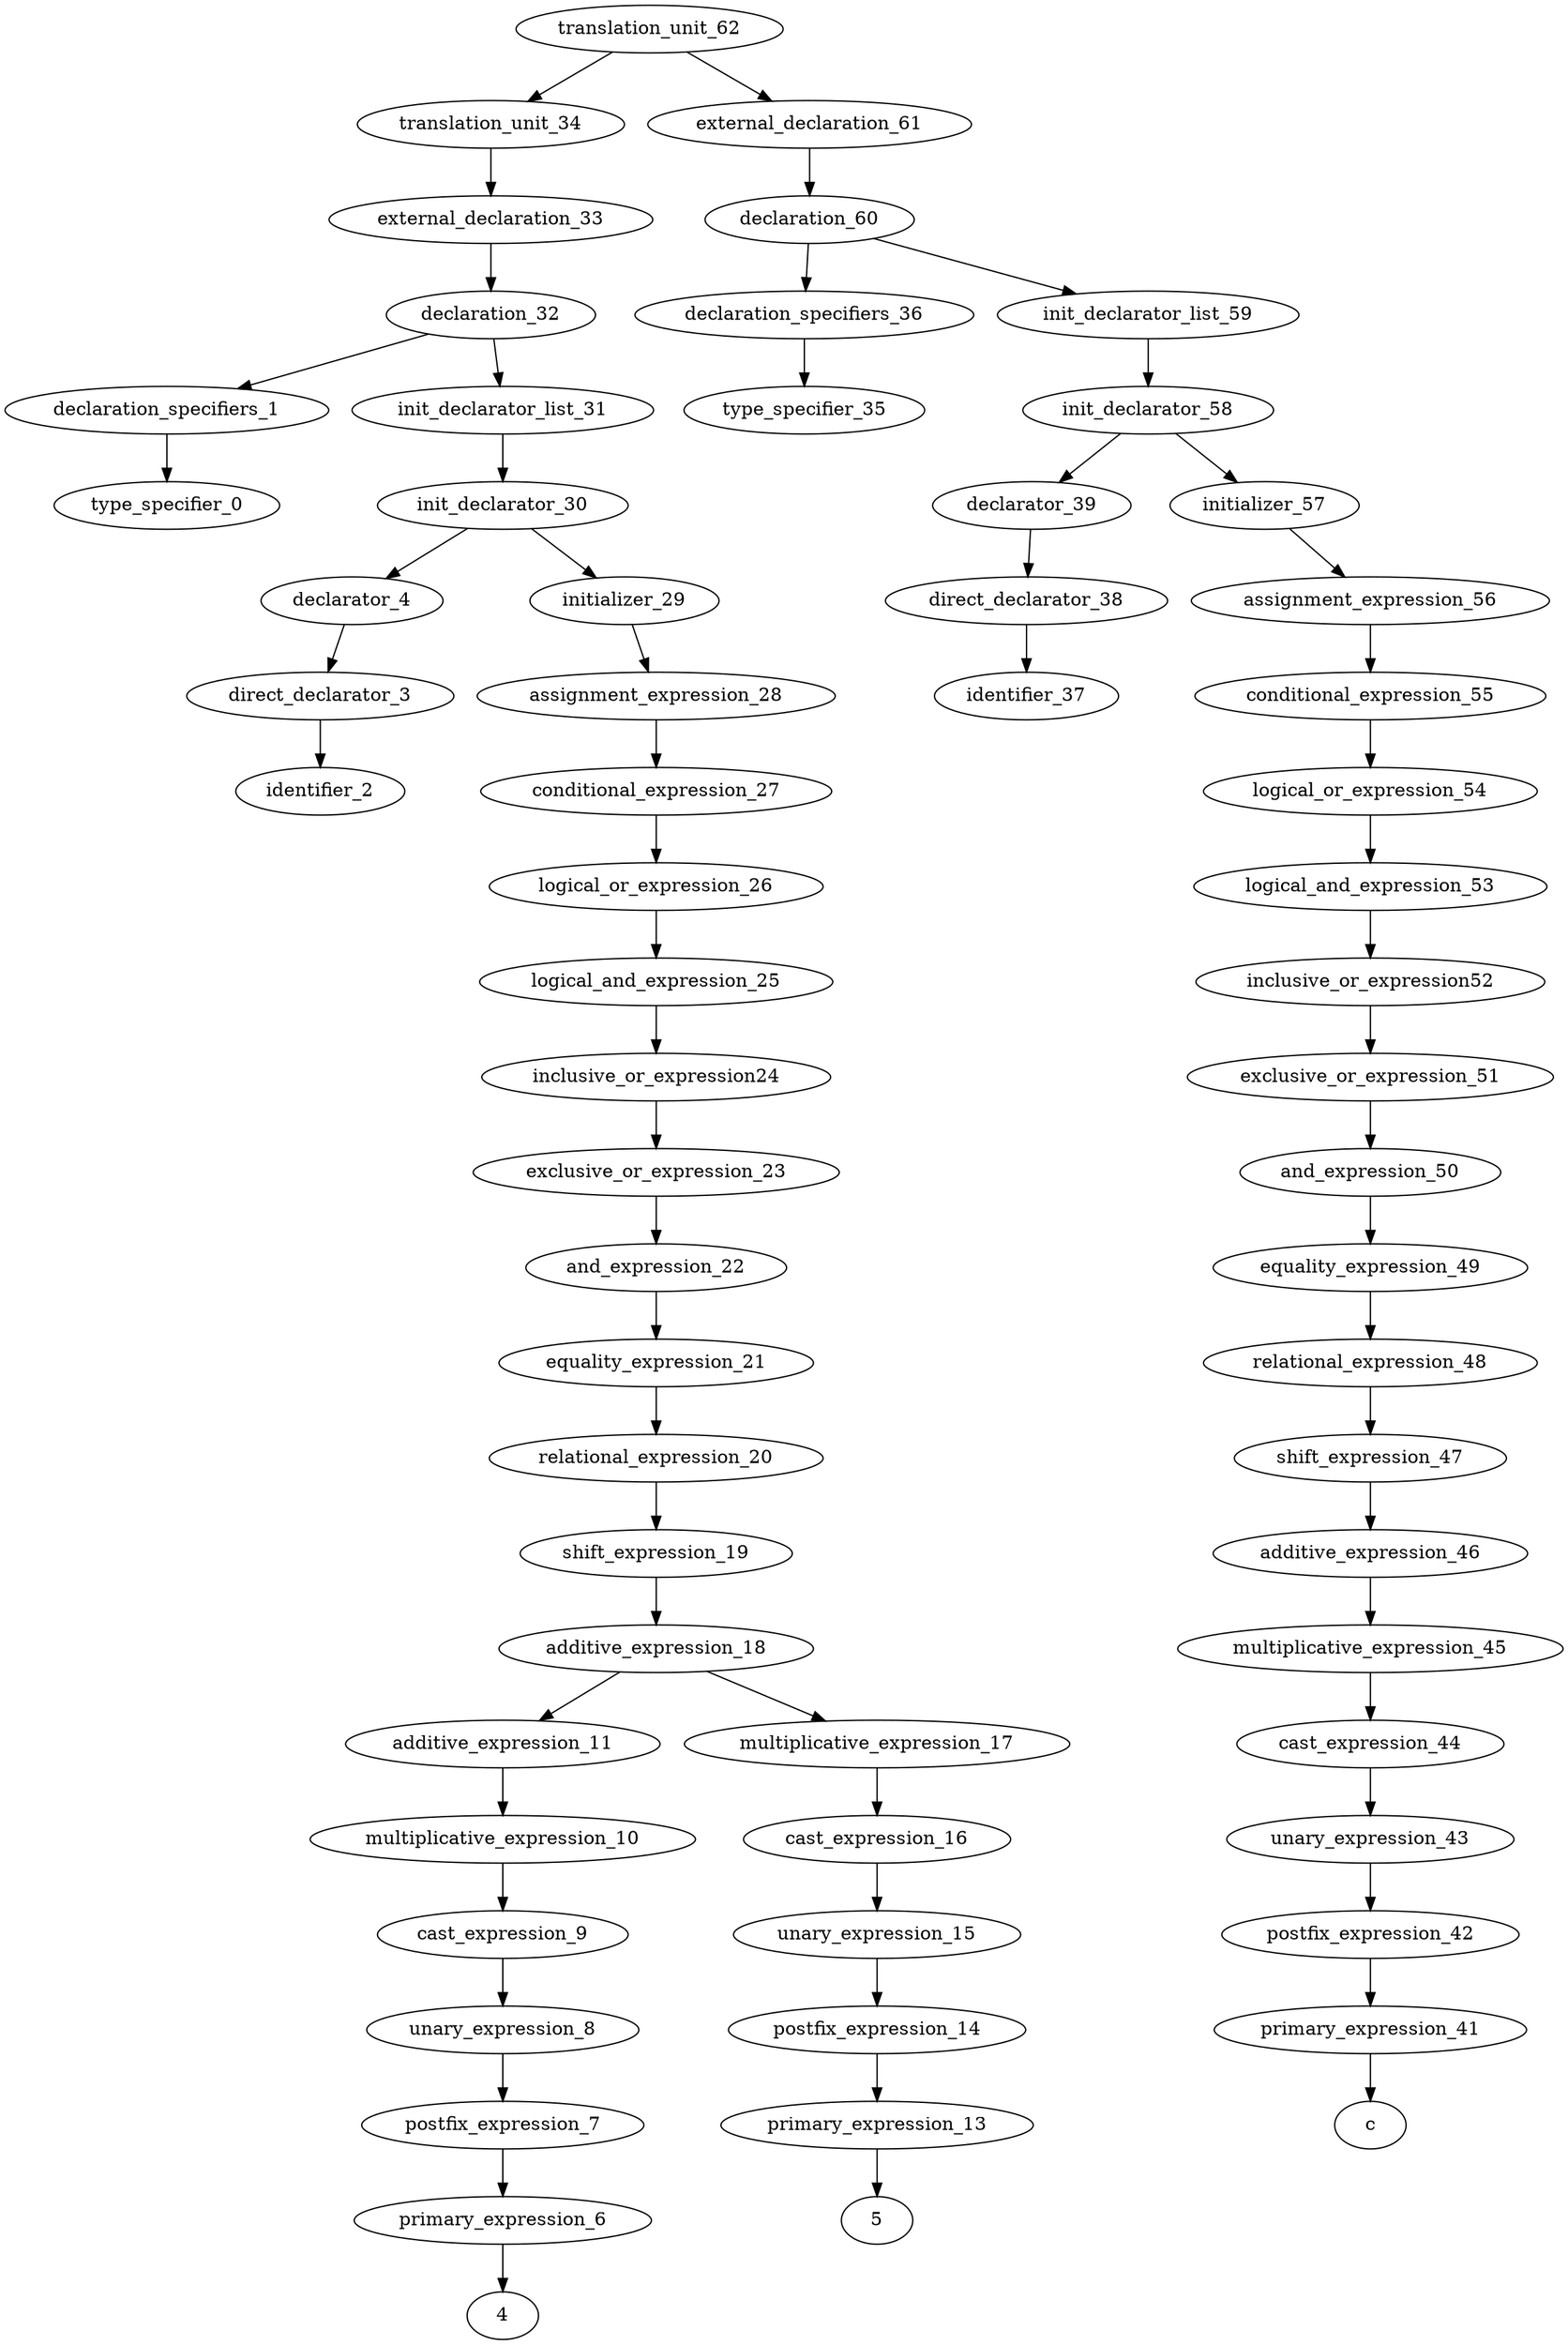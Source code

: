 digraph AST {
	translation_unit_62 -> translation_unit_34;
	translation_unit_34 -> external_declaration_33;
	external_declaration_33 -> declaration_32;
	declaration_32 -> declaration_specifiers_1;
	declaration_specifiers_1 -> type_specifier_0;
	declaration_32 -> init_declarator_list_31;
	init_declarator_list_31 -> init_declarator_30;
	init_declarator_30 -> declarator_4;
	declarator_4 -> direct_declarator_3;
	direct_declarator_3 -> identifier_2;
	init_declarator_30 -> initializer_29;
	initializer_29 -> assignment_expression_28;
	assignment_expression_28 -> conditional_expression_27;
	conditional_expression_27 -> logical_or_expression_26;
	logical_or_expression_26 -> logical_and_expression_25;
	logical_and_expression_25 -> inclusive_or_expression24;
	inclusive_or_expression24 -> exclusive_or_expression_23;
	exclusive_or_expression_23 -> and_expression_22;
	and_expression_22 -> equality_expression_21;
	equality_expression_21 -> relational_expression_20;
	relational_expression_20 -> shift_expression_19;
	shift_expression_19 -> additive_expression_18;
	additive_expression_18 -> additive_expression_11;
	additive_expression_11 -> multiplicative_expression_10;
	multiplicative_expression_10 -> cast_expression_9;
	cast_expression_9 -> unary_expression_8;
	unary_expression_8 -> postfix_expression_7;
	postfix_expression_7 -> primary_expression_6;
	primary_expression_6 -> constant_5;
	constant_5 [label="4"]
	additive_expression_18 -> multiplicative_expression_17;
	multiplicative_expression_17 -> cast_expression_16;
	cast_expression_16 -> unary_expression_15;
	unary_expression_15 -> postfix_expression_14;
	postfix_expression_14 -> primary_expression_13;
	primary_expression_13 -> constant_12;
	constant_12 [label="5"]
	translation_unit_62 -> external_declaration_61;
	external_declaration_61 -> declaration_60;
	declaration_60 -> declaration_specifiers_36;
	declaration_specifiers_36 -> type_specifier_35;
	declaration_60 -> init_declarator_list_59;
	init_declarator_list_59 -> init_declarator_58;
	init_declarator_58 -> declarator_39;
	declarator_39 -> direct_declarator_38;
	direct_declarator_38 -> identifier_37;
	init_declarator_58 -> initializer_57;
	initializer_57 -> assignment_expression_56;
	assignment_expression_56 -> conditional_expression_55;
	conditional_expression_55 -> logical_or_expression_54;
	logical_or_expression_54 -> logical_and_expression_53;
	logical_and_expression_53 -> inclusive_or_expression52;
	inclusive_or_expression52 -> exclusive_or_expression_51;
	exclusive_or_expression_51 -> and_expression_50;
	and_expression_50 -> equality_expression_49;
	equality_expression_49 -> relational_expression_48;
	relational_expression_48 -> shift_expression_47;
	shift_expression_47 -> additive_expression_46;
	additive_expression_46 -> multiplicative_expression_45;
	multiplicative_expression_45 -> cast_expression_44;
	cast_expression_44 -> unary_expression_43;
	unary_expression_43 -> postfix_expression_42;
	postfix_expression_42 -> primary_expression_41;
	primary_expression_41 -> constant_40;
	constant_40 [label="c"]
}
